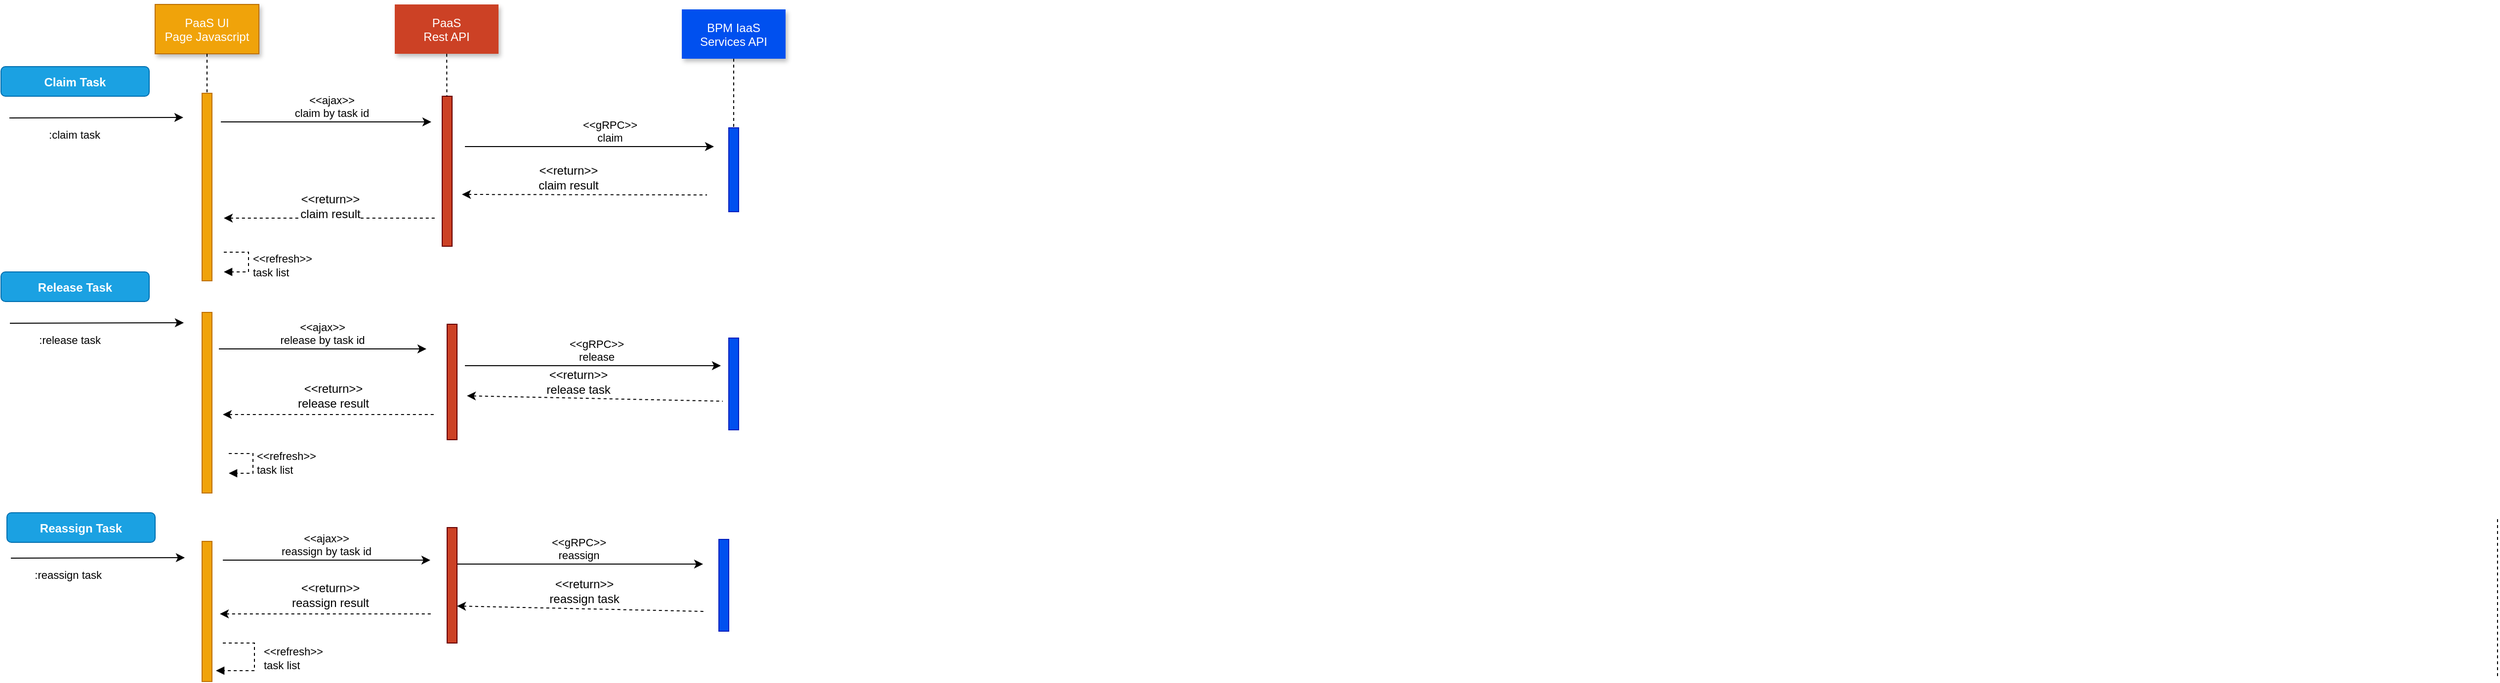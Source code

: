 <mxfile pages="1" version="11.2.1" type="github"><diagram name="Page-1" id="9361dd3d-8414-5efd-6122-117bd74ce7a7"><mxGraphModel dx="2622" dy="759" grid="0" gridSize="10" guides="1" tooltips="1" connect="1" arrows="1" fold="1" page="0" pageScale="1.5" pageWidth="826" pageHeight="1169" background="#ffffff" math="0" shadow="0"><root><mxCell id="0"/><mxCell id="1" parent="0"/><mxCell id="mkxuYSwtMgr1z3o9FaOd-89" value="" style="edgeStyle=elbowEdgeStyle;elbow=horizontal;endArrow=none;dashed=1" edge="1" parent="1"><mxGeometry x="1460" y="437.894" width="100" height="100" as="geometry"><mxPoint x="1354.5" y="610" as="sourcePoint"/><mxPoint x="1354.5" y="770" as="targetPoint"/></mxGeometry></mxCell><mxCell id="mkxuYSwtMgr1z3o9FaOd-90" value="" style="fillColor=#f0a30a;strokeColor=#BD7000;fontColor=#ffffff;" vertex="1" parent="1"><mxGeometry x="-968.5" y="178.5" width="10" height="190" as="geometry"/></mxCell><mxCell id="mkxuYSwtMgr1z3o9FaOd-91" value="PaaS UI&#10;Page Javascript" style="shadow=1;fillColor=#f0a30a;strokeColor=#BD7000;fontColor=#ffffff;" vertex="1" parent="1"><mxGeometry x="-1016" y="88.5" width="105" height="50" as="geometry"/></mxCell><mxCell id="mkxuYSwtMgr1z3o9FaOd-92" value="" style="fillColor=#CC4125;strokeColor=#660000" vertex="1" parent="1"><mxGeometry x="-725.5" y="181.5" width="10" height="152" as="geometry"/></mxCell><mxCell id="mkxuYSwtMgr1z3o9FaOd-93" value="PaaS &#10;Rest API" style="shadow=1;fillColor=#CC4125;strokeColor=none;fontColor=#FFFFFF;" vertex="1" parent="1"><mxGeometry x="-773.5" y="88.5" width="105" height="50" as="geometry"/></mxCell><mxCell id="mkxuYSwtMgr1z3o9FaOd-94" value="" style="edgeStyle=none;endArrow=none;dashed=1" edge="1" parent="1" source="mkxuYSwtMgr1z3o9FaOd-93" target="mkxuYSwtMgr1z3o9FaOd-92"><mxGeometry x="-896.165" y="193.5" width="100" height="100" as="geometry"><mxPoint x="-821.241" y="138.5" as="sourcePoint"/><mxPoint x="-820.924" y="193.5" as="targetPoint"/></mxGeometry></mxCell><mxCell id="mkxuYSwtMgr1z3o9FaOd-95" value="&lt;&lt;ajax&gt;&gt;&#10;claim by task id" style="edgeStyle=none;verticalLabelPosition=top;verticalAlign=bottom;" edge="1" parent="1"><mxGeometry x="-1168.5" y="28.5" width="100" height="100" as="geometry"><mxPoint x="-949.5" y="207.5" as="sourcePoint"/><mxPoint x="-736.5" y="207.5" as="targetPoint"/><mxPoint x="6" as="offset"/></mxGeometry></mxCell><mxCell id="mkxuYSwtMgr1z3o9FaOd-96" value="" style="edgeStyle=none;verticalLabelPosition=top;verticalAlign=bottom;labelPosition=left;align=right;endArrow=none;startArrow=classic;dashed=1;" edge="1" parent="1"><mxGeometry x="-1054.5" y="102.759" width="100" height="100" as="geometry"><mxPoint x="-705.5" y="281" as="sourcePoint"/><mxPoint x="-457.5" y="281.5" as="targetPoint"/><Array as="points"/></mxGeometry></mxCell><mxCell id="mkxuYSwtMgr1z3o9FaOd-97" value="&amp;lt;&amp;lt;return&amp;gt;&amp;gt;&lt;br&gt;claim result" style="text;html=1;resizable=0;points=[];align=center;verticalAlign=middle;labelBackgroundColor=#ffffff;" vertex="1" connectable="0" parent="mkxuYSwtMgr1z3o9FaOd-96"><mxGeometry relative="1" as="geometry"><mxPoint x="-17" y="-17" as="offset"/></mxGeometry></mxCell><mxCell id="mkxuYSwtMgr1z3o9FaOd-98" value="" style="fillColor=#0050ef;strokeColor=#001DBC;fontColor=#ffffff;" vertex="1" parent="1"><mxGeometry x="-435.5" y="213.5" width="10" height="85" as="geometry"/></mxCell><mxCell id="mkxuYSwtMgr1z3o9FaOd-99" value="BPM IaaS&#10;Services API" style="shadow=1;fillColor=#0050EF;strokeColor=none;fontColor=#FFFFFF;" vertex="1" parent="1"><mxGeometry x="-483" y="93.5" width="105" height="50" as="geometry"/></mxCell><mxCell id="mkxuYSwtMgr1z3o9FaOd-100" value="" style="edgeStyle=none;endArrow=none;dashed=1" edge="1" parent="1" source="mkxuYSwtMgr1z3o9FaOd-99" target="mkxuYSwtMgr1z3o9FaOd-98"><mxGeometry x="-554.012" y="203.5" width="100" height="100" as="geometry"><mxPoint x="-493.847" y="138.5" as="sourcePoint"/><mxPoint x="-493.847" y="288.5" as="targetPoint"/></mxGeometry></mxCell><mxCell id="mkxuYSwtMgr1z3o9FaOd-101" value="&lt;&lt;gRPC&gt;&gt;&#10;claim" style="edgeStyle=elbowEdgeStyle;elbow=vertical;verticalLabelPosition=top;verticalAlign=bottom;" edge="1" parent="1"><mxGeometry x="-1168.5" y="28.5" width="100" height="100" as="geometry"><mxPoint x="-702.5" y="232.5" as="sourcePoint"/><mxPoint x="-450.5" y="232.5" as="targetPoint"/><Array as="points"><mxPoint x="-590.5" y="232.5"/><mxPoint x="-555.5" y="240.5"/><mxPoint x="-523.5" y="327.5"/><mxPoint x="-578.5" y="298.5"/></Array><mxPoint x="21" as="offset"/></mxGeometry></mxCell><mxCell id="mkxuYSwtMgr1z3o9FaOd-102" value="" style="edgeStyle=elbowEdgeStyle;elbow=horizontal;endArrow=none;dashed=1" edge="1" parent="1" source="mkxuYSwtMgr1z3o9FaOd-91" target="mkxuYSwtMgr1z3o9FaOd-90"><mxGeometry x="-938.5" y="338.5" width="100" height="100" as="geometry"><mxPoint x="-938.5" y="438.5" as="sourcePoint"/><mxPoint x="-838.5" y="338.5" as="targetPoint"/></mxGeometry></mxCell><mxCell id="mkxuYSwtMgr1z3o9FaOd-103" value="" style="edgeStyle=none;verticalLabelPosition=top;verticalAlign=bottom;labelPosition=left;align=right;endArrow=none;startArrow=classic;dashed=1;" edge="1" parent="1"><mxGeometry x="-1046.5" y="118.759" width="100" height="100" as="geometry"><mxPoint x="-946.5" y="305" as="sourcePoint"/><mxPoint x="-730.5" y="305" as="targetPoint"/><Array as="points"><mxPoint x="-846.5" y="305"/><mxPoint x="-826.5" y="305"/><mxPoint x="-771.5" y="305"/></Array></mxGeometry></mxCell><mxCell id="mkxuYSwtMgr1z3o9FaOd-104" value="&amp;lt;&amp;lt;return&amp;gt;&amp;gt;&lt;br&gt;claim result" style="text;html=1;resizable=0;points=[];align=center;verticalAlign=middle;labelBackgroundColor=#ffffff;" vertex="1" connectable="0" parent="mkxuYSwtMgr1z3o9FaOd-103"><mxGeometry relative="1" as="geometry"><mxPoint x="-0.5" y="-12" as="offset"/></mxGeometry></mxCell><mxCell id="mkxuYSwtMgr1z3o9FaOd-105" value="" style="html=1;points=[];perimeter=orthogonalPerimeter;fillColor=#0050ef;strokeColor=#001DBC;fontColor=#ffffff;" vertex="1" parent="1"><mxGeometry x="-435.5" y="426.5" width="10" height="93" as="geometry"/></mxCell><mxCell id="mkxuYSwtMgr1z3o9FaOd-106" value="" style="fillColor=#f0a30a;strokeColor=#BD7000;fontColor=#ffffff;" vertex="1" parent="1"><mxGeometry x="-968.5" y="400.5" width="10" height="183" as="geometry"/></mxCell><mxCell id="mkxuYSwtMgr1z3o9FaOd-107" value=":claim task" style="edgeStyle=none;verticalLabelPosition=top;verticalAlign=bottom;labelPosition=left;align=right" edge="1" parent="1"><mxGeometry x="-1168.5" y="28.5" width="100" height="100" as="geometry"><mxPoint x="-1163.5" y="203.5" as="sourcePoint"/><mxPoint x="-987.5" y="203" as="targetPoint"/><Array as="points"/><mxPoint x="6" y="26" as="offset"/></mxGeometry></mxCell><mxCell id="mkxuYSwtMgr1z3o9FaOd-108" value="&lt;&lt;ajax&gt;&gt;&#10;release by task id" style="edgeStyle=none;verticalLabelPosition=top;verticalAlign=bottom;" edge="1" parent="1"><mxGeometry x="-953.5" y="347.5" width="100" height="100" as="geometry"><mxPoint x="-951.5" y="437.5" as="sourcePoint"/><mxPoint x="-741.5" y="437.5" as="targetPoint"/></mxGeometry></mxCell><mxCell id="mkxuYSwtMgr1z3o9FaOd-109" value="&lt;&lt;gRPC&gt;&gt;&#10;release" style="edgeStyle=elbowEdgeStyle;elbow=vertical;verticalLabelPosition=top;verticalAlign=bottom;" edge="1" parent="1"><mxGeometry x="-1168.5" y="-34.5" width="100" height="100" as="geometry"><mxPoint x="-702.5" y="454.5" as="sourcePoint"/><mxPoint x="-443.5" y="454.5" as="targetPoint"/><Array as="points"><mxPoint x="-519.5" y="454.5"/><mxPoint x="-574.5" y="425.5"/></Array><mxPoint x="4" as="offset"/></mxGeometry></mxCell><mxCell id="mkxuYSwtMgr1z3o9FaOd-110" value="" style="fillColor=#CC4125;strokeColor=#660000" vertex="1" parent="1"><mxGeometry x="-720.5" y="412.5" width="10" height="117" as="geometry"/></mxCell><mxCell id="mkxuYSwtMgr1z3o9FaOd-111" value="" style="edgeStyle=none;verticalLabelPosition=top;verticalAlign=bottom;labelPosition=left;align=right;endArrow=none;startArrow=classic;dashed=1;" edge="1" parent="1"><mxGeometry x="-1049.5" y="306.759" width="100" height="100" as="geometry"><mxPoint x="-700.5" y="485" as="sourcePoint"/><mxPoint x="-441.5" y="490.5" as="targetPoint"/><Array as="points"/></mxGeometry></mxCell><mxCell id="mkxuYSwtMgr1z3o9FaOd-112" value="&amp;lt;&amp;lt;return&amp;gt;&amp;gt;&lt;br&gt;release task" style="text;html=1;resizable=0;points=[];align=center;verticalAlign=middle;labelBackgroundColor=#ffffff;" vertex="1" connectable="0" parent="mkxuYSwtMgr1z3o9FaOd-111"><mxGeometry relative="1" as="geometry"><mxPoint x="-17" y="-17" as="offset"/></mxGeometry></mxCell><mxCell id="mkxuYSwtMgr1z3o9FaOd-113" value="Claim Task" style="rounded=1;fontStyle=1;fillColor=#1ba1e2;strokeColor=#006EAF;fontColor=#ffffff;" vertex="1" parent="1"><mxGeometry x="-1172" y="151.5" width="150" height="30" as="geometry"/></mxCell><mxCell id="mkxuYSwtMgr1z3o9FaOd-114" value="" style="edgeStyle=none;verticalLabelPosition=top;verticalAlign=bottom;labelPosition=left;align=right;endArrow=none;startArrow=classic;dashed=1;" edge="1" parent="1"><mxGeometry x="-1047.5" y="317.759" width="100" height="100" as="geometry"><mxPoint x="-947.5" y="504" as="sourcePoint"/><mxPoint x="-731.5" y="504" as="targetPoint"/><Array as="points"><mxPoint x="-847.5" y="504"/><mxPoint x="-827.5" y="504"/><mxPoint x="-772.5" y="504"/></Array></mxGeometry></mxCell><mxCell id="mkxuYSwtMgr1z3o9FaOd-115" value="&amp;lt;&amp;lt;return&amp;gt;&amp;gt;&lt;br&gt;release result" style="text;html=1;resizable=0;points=[];align=center;verticalAlign=middle;labelBackgroundColor=#ffffff;" vertex="1" connectable="0" parent="mkxuYSwtMgr1z3o9FaOd-114"><mxGeometry relative="1" as="geometry"><mxPoint x="3.5" y="-19.5" as="offset"/></mxGeometry></mxCell><mxCell id="mkxuYSwtMgr1z3o9FaOd-116" value=":release task" style="edgeStyle=none;verticalLabelPosition=top;verticalAlign=bottom;labelPosition=left;align=right" edge="1" parent="1"><mxGeometry x="-1168" y="236.5" width="100" height="100" as="geometry"><mxPoint x="-1163" y="411.5" as="sourcePoint"/><mxPoint x="-987" y="411" as="targetPoint"/><Array as="points"/><mxPoint x="6" y="26" as="offset"/></mxGeometry></mxCell><mxCell id="mkxuYSwtMgr1z3o9FaOd-117" value="Release Task" style="rounded=1;fontStyle=1;fillColor=#1ba1e2;strokeColor=#006EAF;fontColor=#ffffff;" vertex="1" parent="1"><mxGeometry x="-1172" y="359.5" width="150" height="30" as="geometry"/></mxCell><mxCell id="mkxuYSwtMgr1z3o9FaOd-118" style="edgeStyle=orthogonalEdgeStyle;rounded=0;orthogonalLoop=1;jettySize=auto;html=1;exitX=0.5;exitY=1;exitDx=0;exitDy=0;" edge="1" parent="1" source="mkxuYSwtMgr1z3o9FaOd-92" target="mkxuYSwtMgr1z3o9FaOd-92"><mxGeometry relative="1" as="geometry"/></mxCell><object label="&amp;lt;&amp;lt;refresh&amp;gt;&amp;gt;&lt;br&gt;task list" id="mkxuYSwtMgr1z3o9FaOd-119"><mxCell style="edgeStyle=orthogonalEdgeStyle;html=1;align=left;spacingLeft=2;endArrow=block;rounded=0;dashed=1;" edge="1" parent="1"><mxGeometry x="0.086" relative="1" as="geometry"><mxPoint x="-946.5" y="339.5" as="sourcePoint"/><Array as="points"><mxPoint x="-921.5" y="339.5"/></Array><mxPoint x="-946.5" y="359.5" as="targetPoint"/><mxPoint as="offset"/></mxGeometry></mxCell></object><object label="&amp;lt;&amp;lt;refresh&amp;gt;&amp;gt;&lt;br&gt;task list" id="mkxuYSwtMgr1z3o9FaOd-120"><mxCell style="edgeStyle=orthogonalEdgeStyle;html=1;align=left;spacingLeft=2;endArrow=block;rounded=0;dashed=1;" edge="1" parent="1"><mxGeometry x="-0.029" relative="1" as="geometry"><mxPoint x="-941.5" y="543.5" as="sourcePoint"/><Array as="points"><mxPoint x="-917" y="543"/></Array><mxPoint x="-941.5" y="563.5" as="targetPoint"/><mxPoint as="offset"/></mxGeometry></mxCell></object><mxCell id="mkxuYSwtMgr1z3o9FaOd-121" value="" style="html=1;points=[];perimeter=orthogonalPerimeter;fillColor=#0050ef;strokeColor=#001DBC;fontColor=#ffffff;" vertex="1" parent="1"><mxGeometry x="-445.5" y="630.5" width="10" height="93" as="geometry"/></mxCell><mxCell id="mkxuYSwtMgr1z3o9FaOd-122" value="" style="fillColor=#f0a30a;strokeColor=#BD7000;fontColor=#ffffff;" vertex="1" parent="1"><mxGeometry x="-968.5" y="632.5" width="10" height="142" as="geometry"/></mxCell><mxCell id="mkxuYSwtMgr1z3o9FaOd-123" value="&lt;&lt;ajax&gt;&gt;&#10;reassign by task id" style="edgeStyle=none;verticalLabelPosition=top;verticalAlign=bottom;" edge="1" parent="1"><mxGeometry x="-949.5" y="561.5" width="100" height="100" as="geometry"><mxPoint x="-947.5" y="651.5" as="sourcePoint"/><mxPoint x="-737.5" y="651.5" as="targetPoint"/></mxGeometry></mxCell><mxCell id="mkxuYSwtMgr1z3o9FaOd-124" value="&lt;&lt;gRPC&gt;&gt;&#10;reassign" style="edgeStyle=elbowEdgeStyle;elbow=vertical;verticalLabelPosition=top;verticalAlign=bottom;" edge="1" parent="1"><mxGeometry x="-1186.5" y="166.5" width="100" height="100" as="geometry"><mxPoint x="-720.5" y="655.5" as="sourcePoint"/><mxPoint x="-461.5" y="655.5" as="targetPoint"/><Array as="points"><mxPoint x="-537.5" y="655.5"/><mxPoint x="-592.5" y="626.5"/></Array><mxPoint x="4" as="offset"/></mxGeometry></mxCell><mxCell id="mkxuYSwtMgr1z3o9FaOd-125" value="" style="fillColor=#CC4125;strokeColor=#660000" vertex="1" parent="1"><mxGeometry x="-720.5" y="618.5" width="10" height="117" as="geometry"/></mxCell><mxCell id="mkxuYSwtMgr1z3o9FaOd-126" value="" style="edgeStyle=none;verticalLabelPosition=top;verticalAlign=bottom;labelPosition=left;align=right;endArrow=none;startArrow=classic;dashed=1;" edge="1" parent="1"><mxGeometry x="-1059.5" y="519.759" width="100" height="100" as="geometry"><mxPoint x="-710.5" y="698" as="sourcePoint"/><mxPoint x="-459.5" y="703.5" as="targetPoint"/><Array as="points"/></mxGeometry></mxCell><mxCell id="mkxuYSwtMgr1z3o9FaOd-127" value="&amp;lt;&amp;lt;return&amp;gt;&amp;gt;&lt;br&gt;reassign task" style="text;html=1;resizable=0;points=[];align=center;verticalAlign=middle;labelBackgroundColor=#ffffff;" vertex="1" connectable="0" parent="mkxuYSwtMgr1z3o9FaOd-126"><mxGeometry relative="1" as="geometry"><mxPoint x="3" y="-18" as="offset"/></mxGeometry></mxCell><mxCell id="mkxuYSwtMgr1z3o9FaOd-128" value="" style="edgeStyle=none;verticalLabelPosition=top;verticalAlign=bottom;labelPosition=left;align=right;endArrow=none;startArrow=classic;dashed=1;" edge="1" parent="1"><mxGeometry x="-1050.5" y="519.759" width="100" height="100" as="geometry"><mxPoint x="-950.5" y="706" as="sourcePoint"/><mxPoint x="-734.5" y="706" as="targetPoint"/><Array as="points"><mxPoint x="-850.5" y="706"/><mxPoint x="-830.5" y="706"/><mxPoint x="-775.5" y="706"/></Array></mxGeometry></mxCell><mxCell id="mkxuYSwtMgr1z3o9FaOd-129" value="&amp;lt;&amp;lt;return&amp;gt;&amp;gt;&lt;br&gt;reassign result" style="text;html=1;resizable=0;points=[];align=center;verticalAlign=middle;labelBackgroundColor=#ffffff;" vertex="1" connectable="0" parent="mkxuYSwtMgr1z3o9FaOd-128"><mxGeometry relative="1" as="geometry"><mxPoint x="3.5" y="-19.5" as="offset"/></mxGeometry></mxCell><mxCell id="mkxuYSwtMgr1z3o9FaOd-130" value=":reassign task" style="edgeStyle=none;verticalLabelPosition=top;verticalAlign=bottom;labelPosition=left;align=right" edge="1" parent="1"><mxGeometry x="-1167" y="474.5" width="100" height="100" as="geometry"><mxPoint x="-1162" y="649.5" as="sourcePoint"/><mxPoint x="-986" y="649" as="targetPoint"/><Array as="points"/><mxPoint x="6" y="26" as="offset"/></mxGeometry></mxCell><mxCell id="mkxuYSwtMgr1z3o9FaOd-131" value="Reassign Task" style="rounded=1;fontStyle=1;fillColor=#1ba1e2;strokeColor=#006EAF;fontColor=#ffffff;" vertex="1" parent="1"><mxGeometry x="-1166" y="603.5" width="150" height="30" as="geometry"/></mxCell><object label="&amp;lt;&amp;lt;refresh&amp;gt;&amp;gt;&lt;br&gt;task list" id="mkxuYSwtMgr1z3o9FaOd-132"><mxCell style="edgeStyle=orthogonalEdgeStyle;html=1;align=left;spacingLeft=2;endArrow=block;rounded=0;dashed=1;" edge="1" parent="1"><mxGeometry x="-0.051" y="5" relative="1" as="geometry"><mxPoint x="-947.5" y="735.5" as="sourcePoint"/><Array as="points"><mxPoint x="-915.5" y="735.5"/><mxPoint x="-915.5" y="763.5"/><mxPoint x="-947.5" y="763.5"/></Array><mxPoint x="-954.5" y="763.5" as="targetPoint"/><mxPoint as="offset"/></mxGeometry></mxCell></object></root></mxGraphModel></diagram></mxfile>